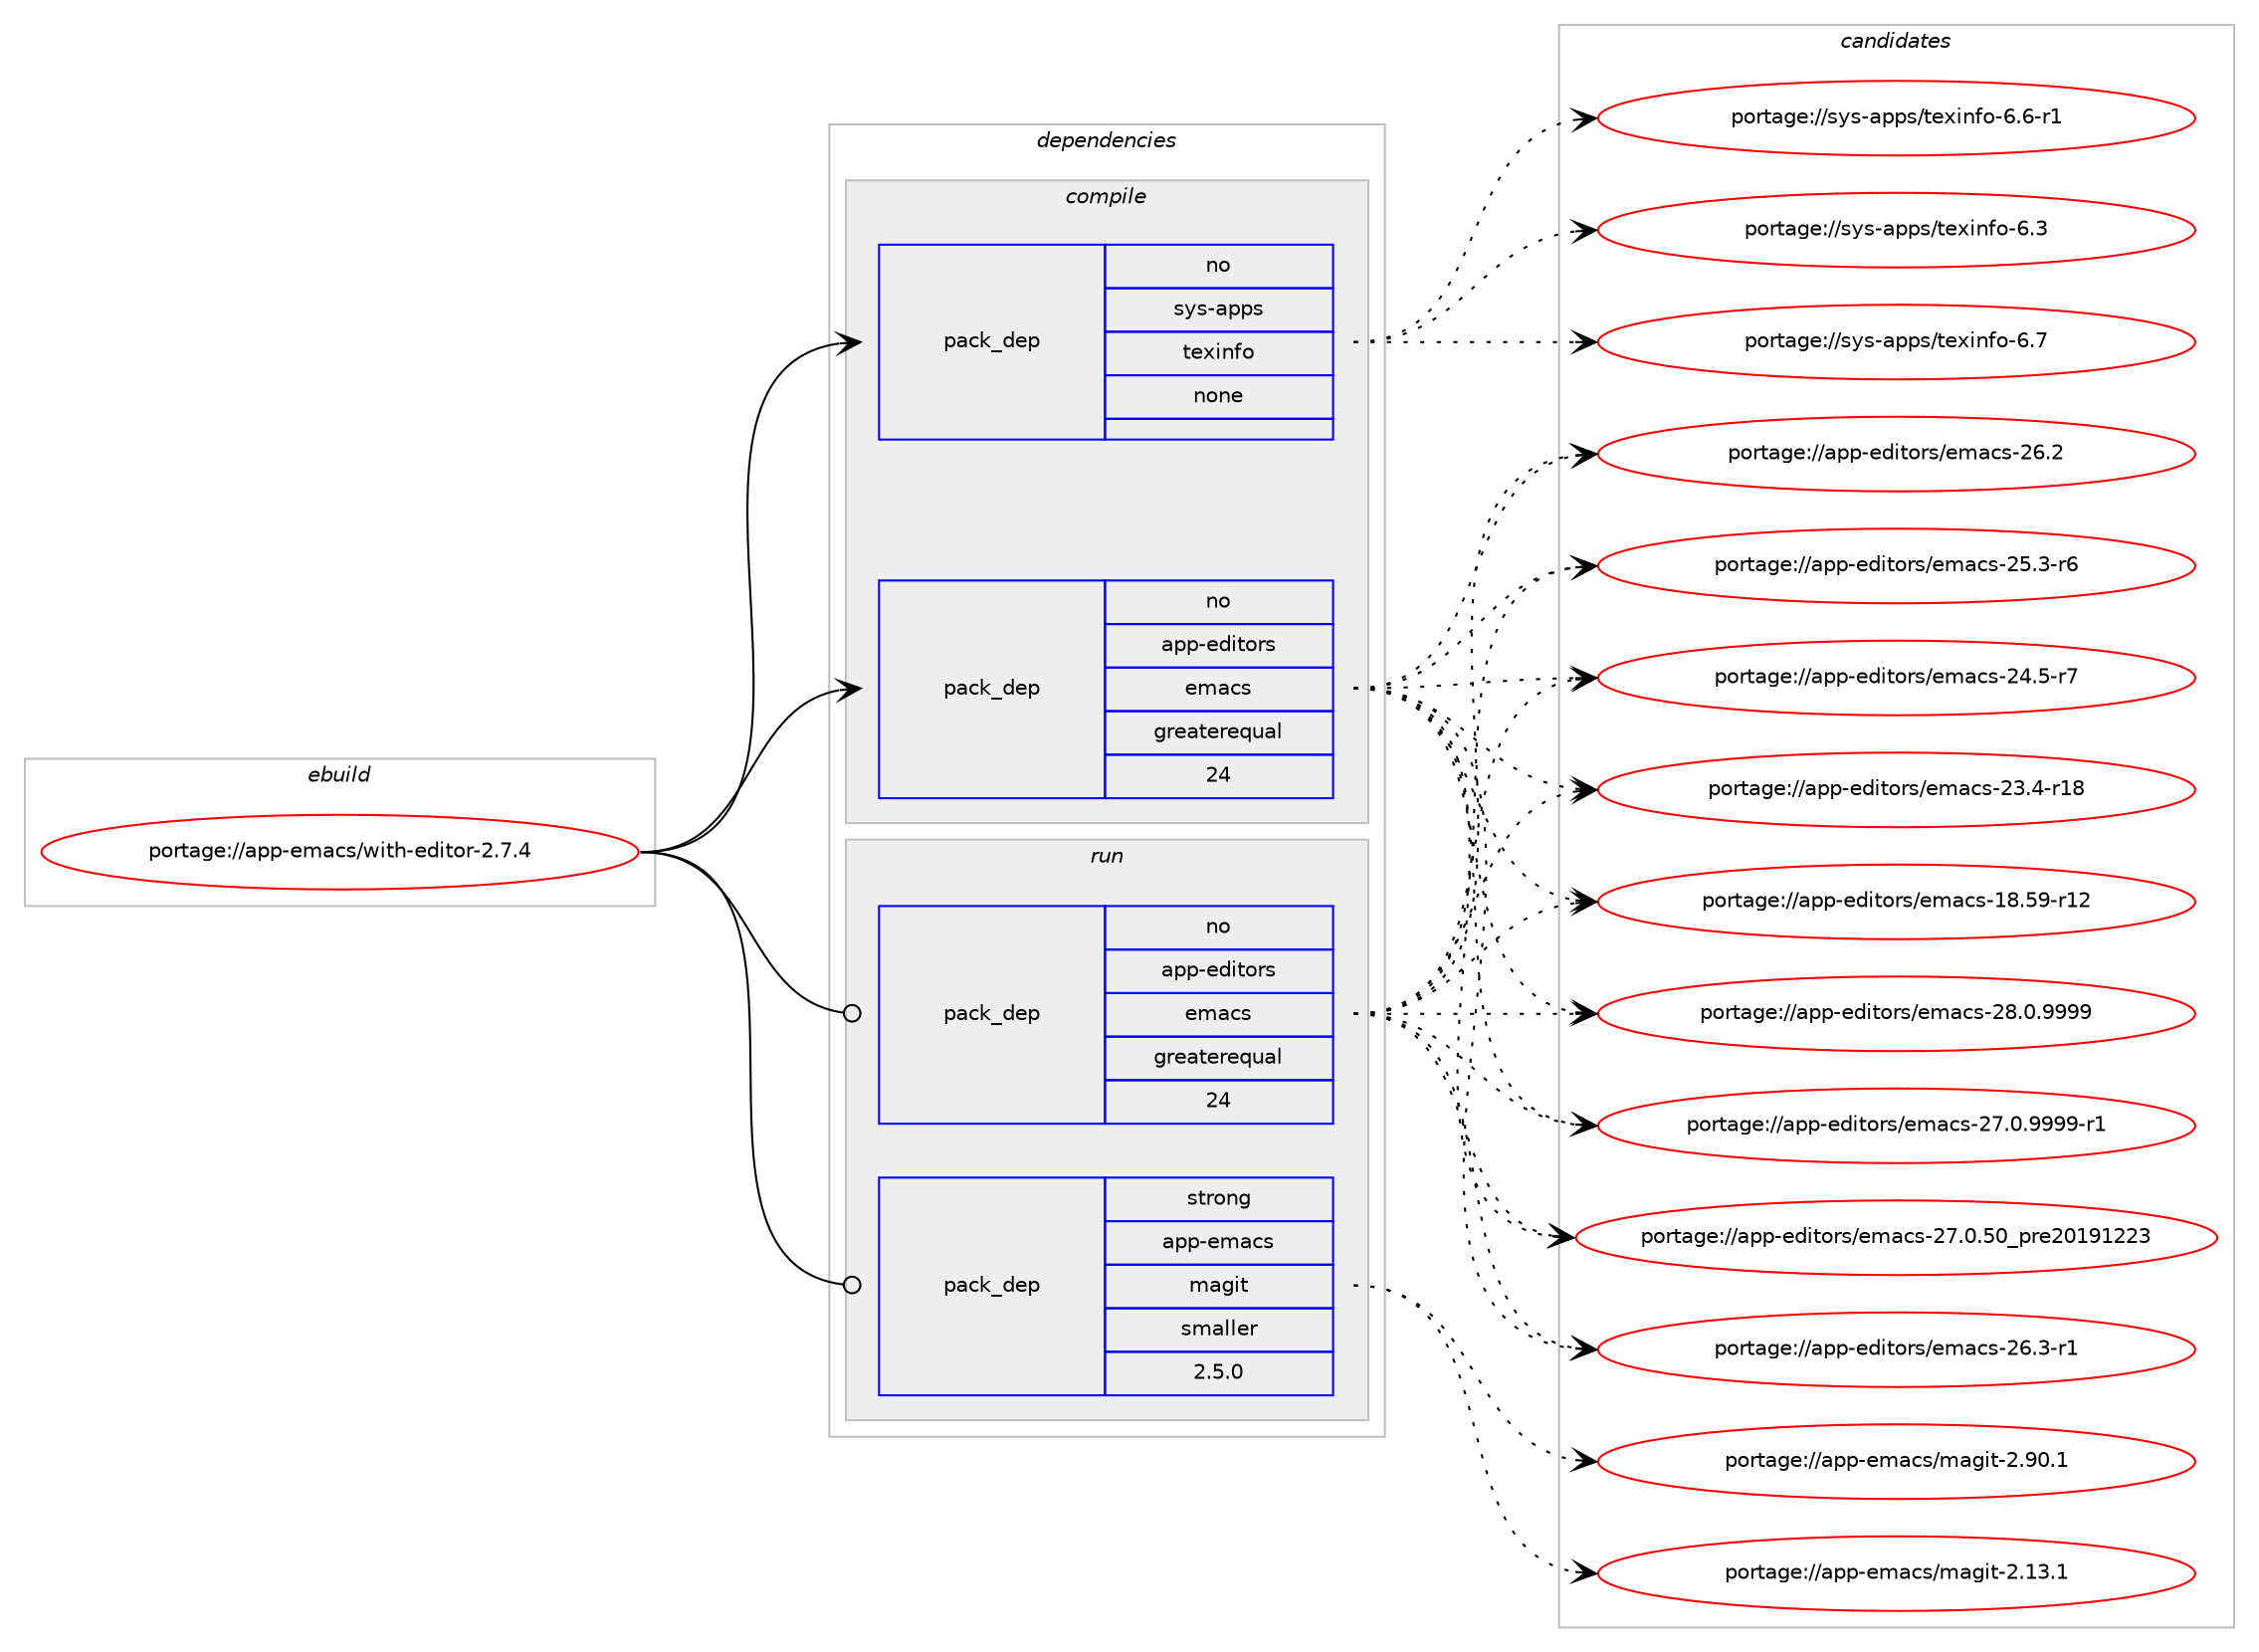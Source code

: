 digraph prolog {

# *************
# Graph options
# *************

newrank=true;
concentrate=true;
compound=true;
graph [rankdir=LR,fontname=Helvetica,fontsize=10,ranksep=1.5];#, ranksep=2.5, nodesep=0.2];
edge  [arrowhead=vee];
node  [fontname=Helvetica,fontsize=10];

# **********
# The ebuild
# **********

subgraph cluster_leftcol {
color=gray;
label=<<i>ebuild</i>>;
id [label="portage://app-emacs/with-editor-2.7.4", color=red, width=4, href="../app-emacs/with-editor-2.7.4.svg"];
}

# ****************
# The dependencies
# ****************

subgraph cluster_midcol {
color=gray;
label=<<i>dependencies</i>>;
subgraph cluster_compile {
fillcolor="#eeeeee";
style=filled;
label=<<i>compile</i>>;
subgraph pack475778 {
dependency633402 [label=<<TABLE BORDER="0" CELLBORDER="1" CELLSPACING="0" CELLPADDING="4" WIDTH="220"><TR><TD ROWSPAN="6" CELLPADDING="30">pack_dep</TD></TR><TR><TD WIDTH="110">no</TD></TR><TR><TD>app-editors</TD></TR><TR><TD>emacs</TD></TR><TR><TD>greaterequal</TD></TR><TR><TD>24</TD></TR></TABLE>>, shape=none, color=blue];
}
id:e -> dependency633402:w [weight=20,style="solid",arrowhead="vee"];
subgraph pack475779 {
dependency633403 [label=<<TABLE BORDER="0" CELLBORDER="1" CELLSPACING="0" CELLPADDING="4" WIDTH="220"><TR><TD ROWSPAN="6" CELLPADDING="30">pack_dep</TD></TR><TR><TD WIDTH="110">no</TD></TR><TR><TD>sys-apps</TD></TR><TR><TD>texinfo</TD></TR><TR><TD>none</TD></TR><TR><TD></TD></TR></TABLE>>, shape=none, color=blue];
}
id:e -> dependency633403:w [weight=20,style="solid",arrowhead="vee"];
}
subgraph cluster_compileandrun {
fillcolor="#eeeeee";
style=filled;
label=<<i>compile and run</i>>;
}
subgraph cluster_run {
fillcolor="#eeeeee";
style=filled;
label=<<i>run</i>>;
subgraph pack475780 {
dependency633404 [label=<<TABLE BORDER="0" CELLBORDER="1" CELLSPACING="0" CELLPADDING="4" WIDTH="220"><TR><TD ROWSPAN="6" CELLPADDING="30">pack_dep</TD></TR><TR><TD WIDTH="110">no</TD></TR><TR><TD>app-editors</TD></TR><TR><TD>emacs</TD></TR><TR><TD>greaterequal</TD></TR><TR><TD>24</TD></TR></TABLE>>, shape=none, color=blue];
}
id:e -> dependency633404:w [weight=20,style="solid",arrowhead="odot"];
subgraph pack475781 {
dependency633405 [label=<<TABLE BORDER="0" CELLBORDER="1" CELLSPACING="0" CELLPADDING="4" WIDTH="220"><TR><TD ROWSPAN="6" CELLPADDING="30">pack_dep</TD></TR><TR><TD WIDTH="110">strong</TD></TR><TR><TD>app-emacs</TD></TR><TR><TD>magit</TD></TR><TR><TD>smaller</TD></TR><TR><TD>2.5.0</TD></TR></TABLE>>, shape=none, color=blue];
}
id:e -> dependency633405:w [weight=20,style="solid",arrowhead="odot"];
}
}

# **************
# The candidates
# **************

subgraph cluster_choices {
rank=same;
color=gray;
label=<<i>candidates</i>>;

subgraph choice475778 {
color=black;
nodesep=1;
choice971121124510110010511611111411547101109979911545505646484657575757 [label="portage://app-editors/emacs-28.0.9999", color=red, width=4,href="../app-editors/emacs-28.0.9999.svg"];
choice9711211245101100105116111114115471011099799115455055464846575757574511449 [label="portage://app-editors/emacs-27.0.9999-r1", color=red, width=4,href="../app-editors/emacs-27.0.9999-r1.svg"];
choice97112112451011001051161111141154710110997991154550554648465348951121141015048495749505051 [label="portage://app-editors/emacs-27.0.50_pre20191223", color=red, width=4,href="../app-editors/emacs-27.0.50_pre20191223.svg"];
choice971121124510110010511611111411547101109979911545505446514511449 [label="portage://app-editors/emacs-26.3-r1", color=red, width=4,href="../app-editors/emacs-26.3-r1.svg"];
choice97112112451011001051161111141154710110997991154550544650 [label="portage://app-editors/emacs-26.2", color=red, width=4,href="../app-editors/emacs-26.2.svg"];
choice971121124510110010511611111411547101109979911545505346514511454 [label="portage://app-editors/emacs-25.3-r6", color=red, width=4,href="../app-editors/emacs-25.3-r6.svg"];
choice971121124510110010511611111411547101109979911545505246534511455 [label="portage://app-editors/emacs-24.5-r7", color=red, width=4,href="../app-editors/emacs-24.5-r7.svg"];
choice97112112451011001051161111141154710110997991154550514652451144956 [label="portage://app-editors/emacs-23.4-r18", color=red, width=4,href="../app-editors/emacs-23.4-r18.svg"];
choice9711211245101100105116111114115471011099799115454956465357451144950 [label="portage://app-editors/emacs-18.59-r12", color=red, width=4,href="../app-editors/emacs-18.59-r12.svg"];
dependency633402:e -> choice971121124510110010511611111411547101109979911545505646484657575757:w [style=dotted,weight="100"];
dependency633402:e -> choice9711211245101100105116111114115471011099799115455055464846575757574511449:w [style=dotted,weight="100"];
dependency633402:e -> choice97112112451011001051161111141154710110997991154550554648465348951121141015048495749505051:w [style=dotted,weight="100"];
dependency633402:e -> choice971121124510110010511611111411547101109979911545505446514511449:w [style=dotted,weight="100"];
dependency633402:e -> choice97112112451011001051161111141154710110997991154550544650:w [style=dotted,weight="100"];
dependency633402:e -> choice971121124510110010511611111411547101109979911545505346514511454:w [style=dotted,weight="100"];
dependency633402:e -> choice971121124510110010511611111411547101109979911545505246534511455:w [style=dotted,weight="100"];
dependency633402:e -> choice97112112451011001051161111141154710110997991154550514652451144956:w [style=dotted,weight="100"];
dependency633402:e -> choice9711211245101100105116111114115471011099799115454956465357451144950:w [style=dotted,weight="100"];
}
subgraph choice475779 {
color=black;
nodesep=1;
choice11512111545971121121154711610112010511010211145544655 [label="portage://sys-apps/texinfo-6.7", color=red, width=4,href="../sys-apps/texinfo-6.7.svg"];
choice115121115459711211211547116101120105110102111455446544511449 [label="portage://sys-apps/texinfo-6.6-r1", color=red, width=4,href="../sys-apps/texinfo-6.6-r1.svg"];
choice11512111545971121121154711610112010511010211145544651 [label="portage://sys-apps/texinfo-6.3", color=red, width=4,href="../sys-apps/texinfo-6.3.svg"];
dependency633403:e -> choice11512111545971121121154711610112010511010211145544655:w [style=dotted,weight="100"];
dependency633403:e -> choice115121115459711211211547116101120105110102111455446544511449:w [style=dotted,weight="100"];
dependency633403:e -> choice11512111545971121121154711610112010511010211145544651:w [style=dotted,weight="100"];
}
subgraph choice475780 {
color=black;
nodesep=1;
choice971121124510110010511611111411547101109979911545505646484657575757 [label="portage://app-editors/emacs-28.0.9999", color=red, width=4,href="../app-editors/emacs-28.0.9999.svg"];
choice9711211245101100105116111114115471011099799115455055464846575757574511449 [label="portage://app-editors/emacs-27.0.9999-r1", color=red, width=4,href="../app-editors/emacs-27.0.9999-r1.svg"];
choice97112112451011001051161111141154710110997991154550554648465348951121141015048495749505051 [label="portage://app-editors/emacs-27.0.50_pre20191223", color=red, width=4,href="../app-editors/emacs-27.0.50_pre20191223.svg"];
choice971121124510110010511611111411547101109979911545505446514511449 [label="portage://app-editors/emacs-26.3-r1", color=red, width=4,href="../app-editors/emacs-26.3-r1.svg"];
choice97112112451011001051161111141154710110997991154550544650 [label="portage://app-editors/emacs-26.2", color=red, width=4,href="../app-editors/emacs-26.2.svg"];
choice971121124510110010511611111411547101109979911545505346514511454 [label="portage://app-editors/emacs-25.3-r6", color=red, width=4,href="../app-editors/emacs-25.3-r6.svg"];
choice971121124510110010511611111411547101109979911545505246534511455 [label="portage://app-editors/emacs-24.5-r7", color=red, width=4,href="../app-editors/emacs-24.5-r7.svg"];
choice97112112451011001051161111141154710110997991154550514652451144956 [label="portage://app-editors/emacs-23.4-r18", color=red, width=4,href="../app-editors/emacs-23.4-r18.svg"];
choice9711211245101100105116111114115471011099799115454956465357451144950 [label="portage://app-editors/emacs-18.59-r12", color=red, width=4,href="../app-editors/emacs-18.59-r12.svg"];
dependency633404:e -> choice971121124510110010511611111411547101109979911545505646484657575757:w [style=dotted,weight="100"];
dependency633404:e -> choice9711211245101100105116111114115471011099799115455055464846575757574511449:w [style=dotted,weight="100"];
dependency633404:e -> choice97112112451011001051161111141154710110997991154550554648465348951121141015048495749505051:w [style=dotted,weight="100"];
dependency633404:e -> choice971121124510110010511611111411547101109979911545505446514511449:w [style=dotted,weight="100"];
dependency633404:e -> choice97112112451011001051161111141154710110997991154550544650:w [style=dotted,weight="100"];
dependency633404:e -> choice971121124510110010511611111411547101109979911545505346514511454:w [style=dotted,weight="100"];
dependency633404:e -> choice971121124510110010511611111411547101109979911545505246534511455:w [style=dotted,weight="100"];
dependency633404:e -> choice97112112451011001051161111141154710110997991154550514652451144956:w [style=dotted,weight="100"];
dependency633404:e -> choice9711211245101100105116111114115471011099799115454956465357451144950:w [style=dotted,weight="100"];
}
subgraph choice475781 {
color=black;
nodesep=1;
choice97112112451011099799115471099710310511645504657484649 [label="portage://app-emacs/magit-2.90.1", color=red, width=4,href="../app-emacs/magit-2.90.1.svg"];
choice97112112451011099799115471099710310511645504649514649 [label="portage://app-emacs/magit-2.13.1", color=red, width=4,href="../app-emacs/magit-2.13.1.svg"];
dependency633405:e -> choice97112112451011099799115471099710310511645504657484649:w [style=dotted,weight="100"];
dependency633405:e -> choice97112112451011099799115471099710310511645504649514649:w [style=dotted,weight="100"];
}
}

}
